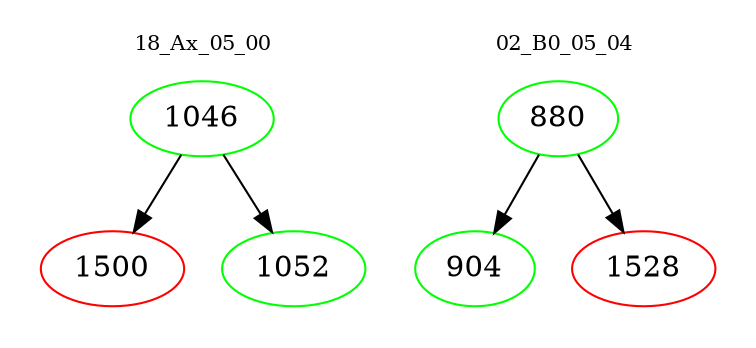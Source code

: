digraph{
subgraph cluster_0 {
color = white
label = "18_Ax_05_00";
fontsize=10;
T0_1046 [label="1046", color="green"]
T0_1046 -> T0_1500 [color="black"]
T0_1500 [label="1500", color="red"]
T0_1046 -> T0_1052 [color="black"]
T0_1052 [label="1052", color="green"]
}
subgraph cluster_1 {
color = white
label = "02_B0_05_04";
fontsize=10;
T1_880 [label="880", color="green"]
T1_880 -> T1_904 [color="black"]
T1_904 [label="904", color="green"]
T1_880 -> T1_1528 [color="black"]
T1_1528 [label="1528", color="red"]
}
}
